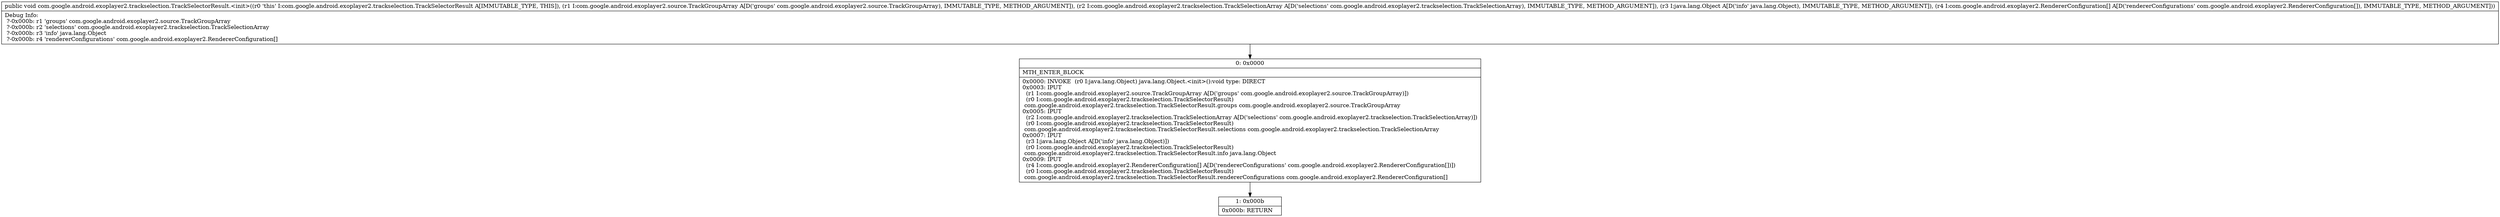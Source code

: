 digraph "CFG forcom.google.android.exoplayer2.trackselection.TrackSelectorResult.\<init\>(Lcom\/google\/android\/exoplayer2\/source\/TrackGroupArray;Lcom\/google\/android\/exoplayer2\/trackselection\/TrackSelectionArray;Ljava\/lang\/Object;[Lcom\/google\/android\/exoplayer2\/RendererConfiguration;)V" {
Node_0 [shape=record,label="{0\:\ 0x0000|MTH_ENTER_BLOCK\l|0x0000: INVOKE  (r0 I:java.lang.Object) java.lang.Object.\<init\>():void type: DIRECT \l0x0003: IPUT  \l  (r1 I:com.google.android.exoplayer2.source.TrackGroupArray A[D('groups' com.google.android.exoplayer2.source.TrackGroupArray)])\l  (r0 I:com.google.android.exoplayer2.trackselection.TrackSelectorResult)\l com.google.android.exoplayer2.trackselection.TrackSelectorResult.groups com.google.android.exoplayer2.source.TrackGroupArray \l0x0005: IPUT  \l  (r2 I:com.google.android.exoplayer2.trackselection.TrackSelectionArray A[D('selections' com.google.android.exoplayer2.trackselection.TrackSelectionArray)])\l  (r0 I:com.google.android.exoplayer2.trackselection.TrackSelectorResult)\l com.google.android.exoplayer2.trackselection.TrackSelectorResult.selections com.google.android.exoplayer2.trackselection.TrackSelectionArray \l0x0007: IPUT  \l  (r3 I:java.lang.Object A[D('info' java.lang.Object)])\l  (r0 I:com.google.android.exoplayer2.trackselection.TrackSelectorResult)\l com.google.android.exoplayer2.trackselection.TrackSelectorResult.info java.lang.Object \l0x0009: IPUT  \l  (r4 I:com.google.android.exoplayer2.RendererConfiguration[] A[D('rendererConfigurations' com.google.android.exoplayer2.RendererConfiguration[])])\l  (r0 I:com.google.android.exoplayer2.trackselection.TrackSelectorResult)\l com.google.android.exoplayer2.trackselection.TrackSelectorResult.rendererConfigurations com.google.android.exoplayer2.RendererConfiguration[] \l}"];
Node_1 [shape=record,label="{1\:\ 0x000b|0x000b: RETURN   \l}"];
MethodNode[shape=record,label="{public void com.google.android.exoplayer2.trackselection.TrackSelectorResult.\<init\>((r0 'this' I:com.google.android.exoplayer2.trackselection.TrackSelectorResult A[IMMUTABLE_TYPE, THIS]), (r1 I:com.google.android.exoplayer2.source.TrackGroupArray A[D('groups' com.google.android.exoplayer2.source.TrackGroupArray), IMMUTABLE_TYPE, METHOD_ARGUMENT]), (r2 I:com.google.android.exoplayer2.trackselection.TrackSelectionArray A[D('selections' com.google.android.exoplayer2.trackselection.TrackSelectionArray), IMMUTABLE_TYPE, METHOD_ARGUMENT]), (r3 I:java.lang.Object A[D('info' java.lang.Object), IMMUTABLE_TYPE, METHOD_ARGUMENT]), (r4 I:com.google.android.exoplayer2.RendererConfiguration[] A[D('rendererConfigurations' com.google.android.exoplayer2.RendererConfiguration[]), IMMUTABLE_TYPE, METHOD_ARGUMENT]))  | Debug Info:\l  ?\-0x000b: r1 'groups' com.google.android.exoplayer2.source.TrackGroupArray\l  ?\-0x000b: r2 'selections' com.google.android.exoplayer2.trackselection.TrackSelectionArray\l  ?\-0x000b: r3 'info' java.lang.Object\l  ?\-0x000b: r4 'rendererConfigurations' com.google.android.exoplayer2.RendererConfiguration[]\l}"];
MethodNode -> Node_0;
Node_0 -> Node_1;
}

